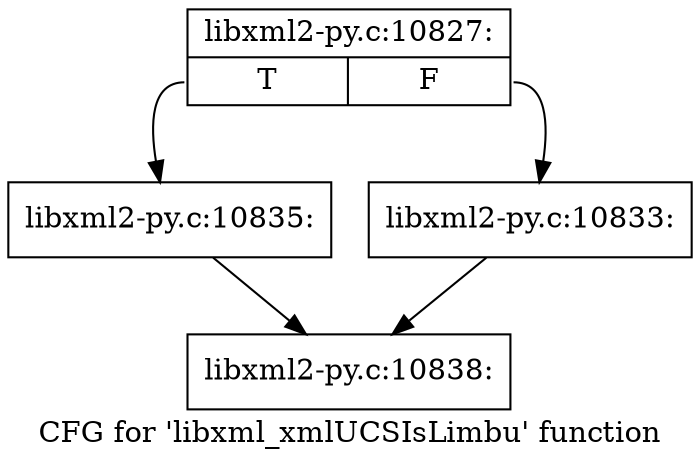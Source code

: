 digraph "CFG for 'libxml_xmlUCSIsLimbu' function" {
	label="CFG for 'libxml_xmlUCSIsLimbu' function";

	Node0x411c580 [shape=record,label="{libxml2-py.c:10827:|{<s0>T|<s1>F}}"];
	Node0x411c580:s0 -> Node0x411d5a0;
	Node0x411c580:s1 -> Node0x411d550;
	Node0x411d550 [shape=record,label="{libxml2-py.c:10833:}"];
	Node0x411d550 -> Node0x411be10;
	Node0x411d5a0 [shape=record,label="{libxml2-py.c:10835:}"];
	Node0x411d5a0 -> Node0x411be10;
	Node0x411be10 [shape=record,label="{libxml2-py.c:10838:}"];
}

